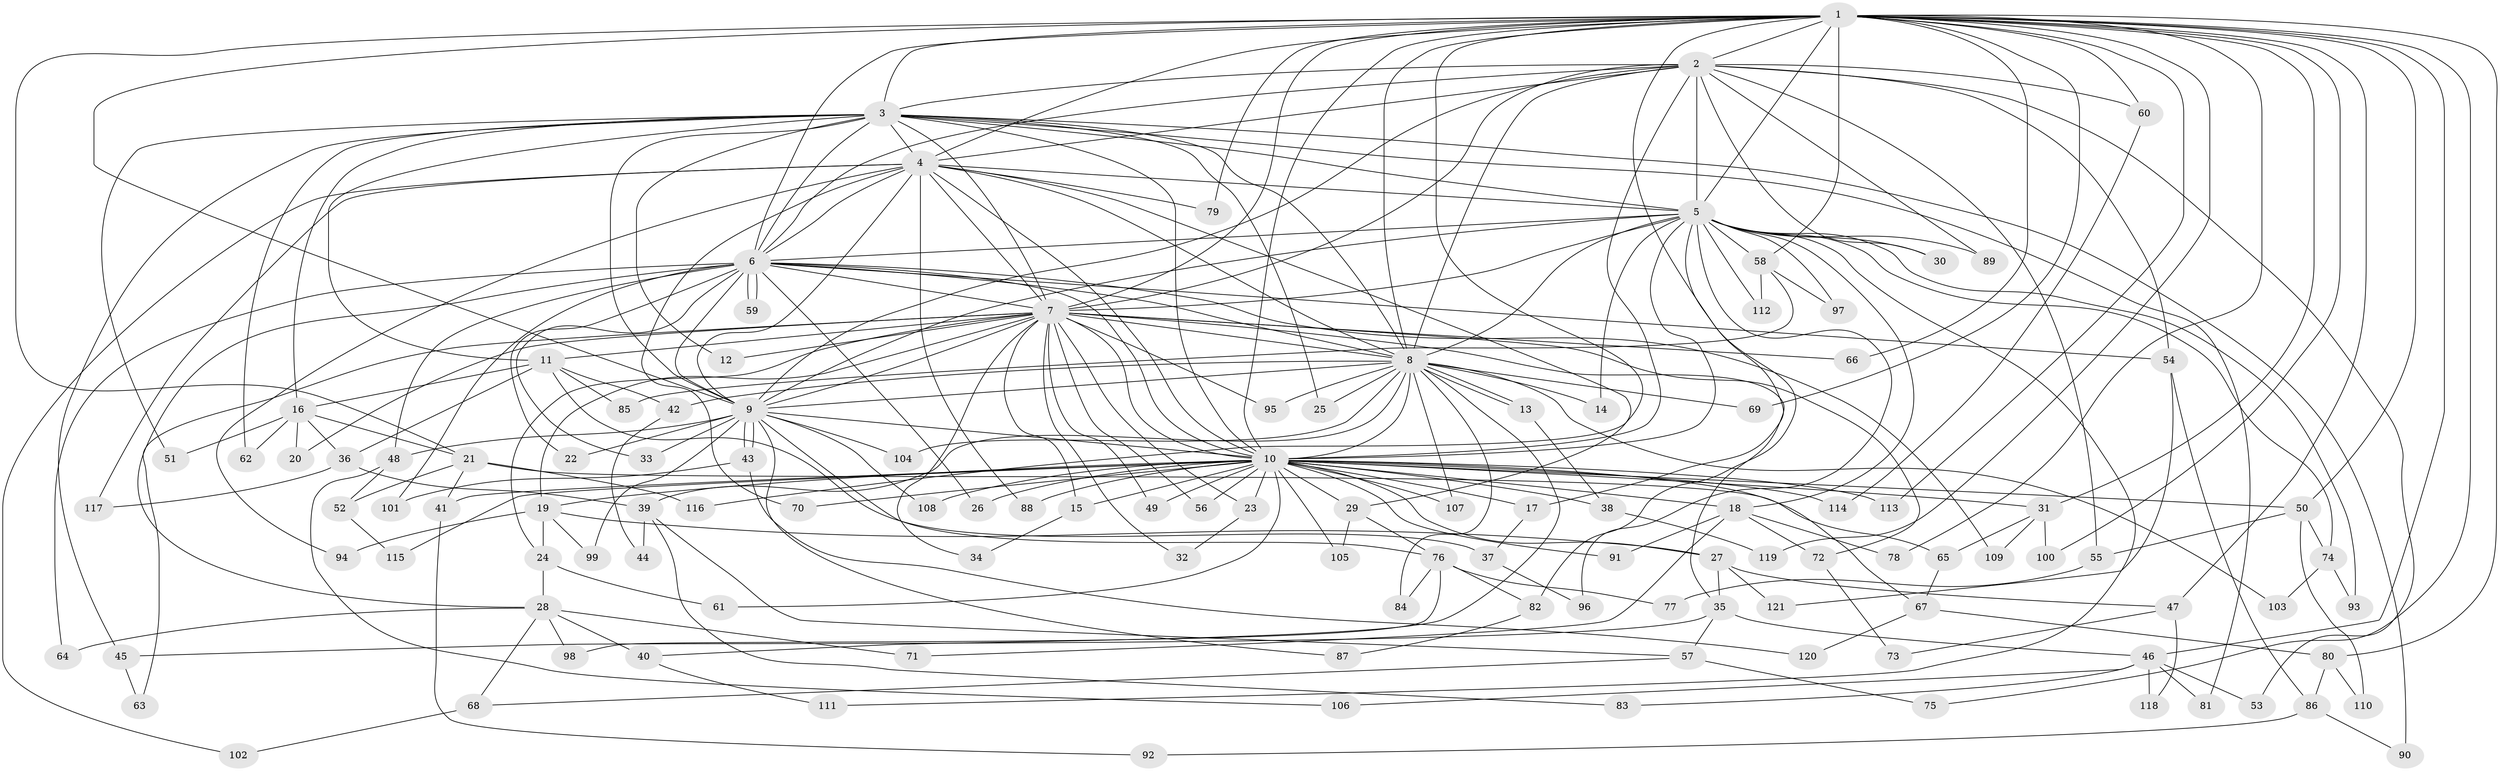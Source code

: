 // coarse degree distribution, {25: 0.010752688172043012, 13: 0.010752688172043012, 15: 0.010752688172043012, 37: 0.010752688172043012, 19: 0.021505376344086023, 22: 0.010752688172043012, 20: 0.010752688172043012, 16: 0.010752688172043012, 10: 0.010752688172043012, 2: 0.5268817204301075, 4: 0.08602150537634409, 3: 0.11827956989247312, 7: 0.043010752688172046, 6: 0.010752688172043012, 5: 0.07526881720430108, 8: 0.010752688172043012, 1: 0.021505376344086023}
// Generated by graph-tools (version 1.1) at 2025/23/03/03/25 07:23:41]
// undirected, 121 vertices, 267 edges
graph export_dot {
graph [start="1"]
  node [color=gray90,style=filled];
  1;
  2;
  3;
  4;
  5;
  6;
  7;
  8;
  9;
  10;
  11;
  12;
  13;
  14;
  15;
  16;
  17;
  18;
  19;
  20;
  21;
  22;
  23;
  24;
  25;
  26;
  27;
  28;
  29;
  30;
  31;
  32;
  33;
  34;
  35;
  36;
  37;
  38;
  39;
  40;
  41;
  42;
  43;
  44;
  45;
  46;
  47;
  48;
  49;
  50;
  51;
  52;
  53;
  54;
  55;
  56;
  57;
  58;
  59;
  60;
  61;
  62;
  63;
  64;
  65;
  66;
  67;
  68;
  69;
  70;
  71;
  72;
  73;
  74;
  75;
  76;
  77;
  78;
  79;
  80;
  81;
  82;
  83;
  84;
  85;
  86;
  87;
  88;
  89;
  90;
  91;
  92;
  93;
  94;
  95;
  96;
  97;
  98;
  99;
  100;
  101;
  102;
  103;
  104;
  105;
  106;
  107;
  108;
  109;
  110;
  111;
  112;
  113;
  114;
  115;
  116;
  117;
  118;
  119;
  120;
  121;
  1 -- 2;
  1 -- 3;
  1 -- 4;
  1 -- 5;
  1 -- 6;
  1 -- 7;
  1 -- 8;
  1 -- 9;
  1 -- 10;
  1 -- 21;
  1 -- 31;
  1 -- 46;
  1 -- 47;
  1 -- 50;
  1 -- 58;
  1 -- 60;
  1 -- 66;
  1 -- 69;
  1 -- 75;
  1 -- 78;
  1 -- 79;
  1 -- 80;
  1 -- 82;
  1 -- 100;
  1 -- 113;
  1 -- 116;
  1 -- 119;
  2 -- 3;
  2 -- 4;
  2 -- 5;
  2 -- 6;
  2 -- 7;
  2 -- 8;
  2 -- 9;
  2 -- 10;
  2 -- 30;
  2 -- 53;
  2 -- 54;
  2 -- 55;
  2 -- 60;
  2 -- 89;
  3 -- 4;
  3 -- 5;
  3 -- 6;
  3 -- 7;
  3 -- 8;
  3 -- 9;
  3 -- 10;
  3 -- 11;
  3 -- 12;
  3 -- 16;
  3 -- 25;
  3 -- 45;
  3 -- 51;
  3 -- 62;
  3 -- 81;
  3 -- 90;
  4 -- 5;
  4 -- 6;
  4 -- 7;
  4 -- 8;
  4 -- 9;
  4 -- 10;
  4 -- 29;
  4 -- 70;
  4 -- 79;
  4 -- 88;
  4 -- 94;
  4 -- 102;
  4 -- 117;
  5 -- 6;
  5 -- 7;
  5 -- 8;
  5 -- 9;
  5 -- 10;
  5 -- 14;
  5 -- 17;
  5 -- 18;
  5 -- 30;
  5 -- 58;
  5 -- 74;
  5 -- 89;
  5 -- 93;
  5 -- 96;
  5 -- 97;
  5 -- 111;
  5 -- 112;
  6 -- 7;
  6 -- 8;
  6 -- 9;
  6 -- 10;
  6 -- 22;
  6 -- 26;
  6 -- 28;
  6 -- 33;
  6 -- 48;
  6 -- 54;
  6 -- 59;
  6 -- 59;
  6 -- 64;
  6 -- 101;
  6 -- 109;
  7 -- 8;
  7 -- 9;
  7 -- 10;
  7 -- 11;
  7 -- 12;
  7 -- 15;
  7 -- 19;
  7 -- 20;
  7 -- 23;
  7 -- 24;
  7 -- 32;
  7 -- 34;
  7 -- 35;
  7 -- 49;
  7 -- 56;
  7 -- 63;
  7 -- 66;
  7 -- 72;
  7 -- 95;
  8 -- 9;
  8 -- 10;
  8 -- 13;
  8 -- 13;
  8 -- 14;
  8 -- 25;
  8 -- 39;
  8 -- 40;
  8 -- 42;
  8 -- 69;
  8 -- 84;
  8 -- 95;
  8 -- 103;
  8 -- 104;
  8 -- 107;
  9 -- 10;
  9 -- 22;
  9 -- 33;
  9 -- 43;
  9 -- 43;
  9 -- 48;
  9 -- 76;
  9 -- 87;
  9 -- 99;
  9 -- 104;
  9 -- 108;
  10 -- 15;
  10 -- 17;
  10 -- 18;
  10 -- 19;
  10 -- 23;
  10 -- 26;
  10 -- 27;
  10 -- 29;
  10 -- 31;
  10 -- 38;
  10 -- 41;
  10 -- 49;
  10 -- 50;
  10 -- 56;
  10 -- 61;
  10 -- 67;
  10 -- 70;
  10 -- 88;
  10 -- 91;
  10 -- 105;
  10 -- 107;
  10 -- 108;
  10 -- 113;
  10 -- 114;
  10 -- 115;
  11 -- 16;
  11 -- 36;
  11 -- 37;
  11 -- 42;
  11 -- 85;
  13 -- 38;
  15 -- 34;
  16 -- 20;
  16 -- 21;
  16 -- 36;
  16 -- 51;
  16 -- 62;
  17 -- 37;
  18 -- 71;
  18 -- 72;
  18 -- 78;
  18 -- 91;
  19 -- 24;
  19 -- 27;
  19 -- 94;
  19 -- 99;
  21 -- 41;
  21 -- 52;
  21 -- 65;
  21 -- 116;
  23 -- 32;
  24 -- 28;
  24 -- 61;
  27 -- 35;
  27 -- 47;
  27 -- 121;
  28 -- 40;
  28 -- 64;
  28 -- 68;
  28 -- 71;
  28 -- 98;
  29 -- 76;
  29 -- 105;
  31 -- 65;
  31 -- 100;
  31 -- 109;
  35 -- 45;
  35 -- 46;
  35 -- 57;
  36 -- 39;
  36 -- 117;
  37 -- 96;
  38 -- 119;
  39 -- 44;
  39 -- 57;
  39 -- 83;
  40 -- 111;
  41 -- 92;
  42 -- 44;
  43 -- 101;
  43 -- 120;
  45 -- 63;
  46 -- 53;
  46 -- 81;
  46 -- 83;
  46 -- 106;
  46 -- 118;
  47 -- 73;
  47 -- 118;
  48 -- 52;
  48 -- 106;
  50 -- 55;
  50 -- 74;
  50 -- 110;
  52 -- 115;
  54 -- 86;
  54 -- 121;
  55 -- 77;
  57 -- 68;
  57 -- 75;
  58 -- 85;
  58 -- 97;
  58 -- 112;
  60 -- 114;
  65 -- 67;
  67 -- 80;
  67 -- 120;
  68 -- 102;
  72 -- 73;
  74 -- 93;
  74 -- 103;
  76 -- 77;
  76 -- 82;
  76 -- 84;
  76 -- 98;
  80 -- 86;
  80 -- 110;
  82 -- 87;
  86 -- 90;
  86 -- 92;
}
